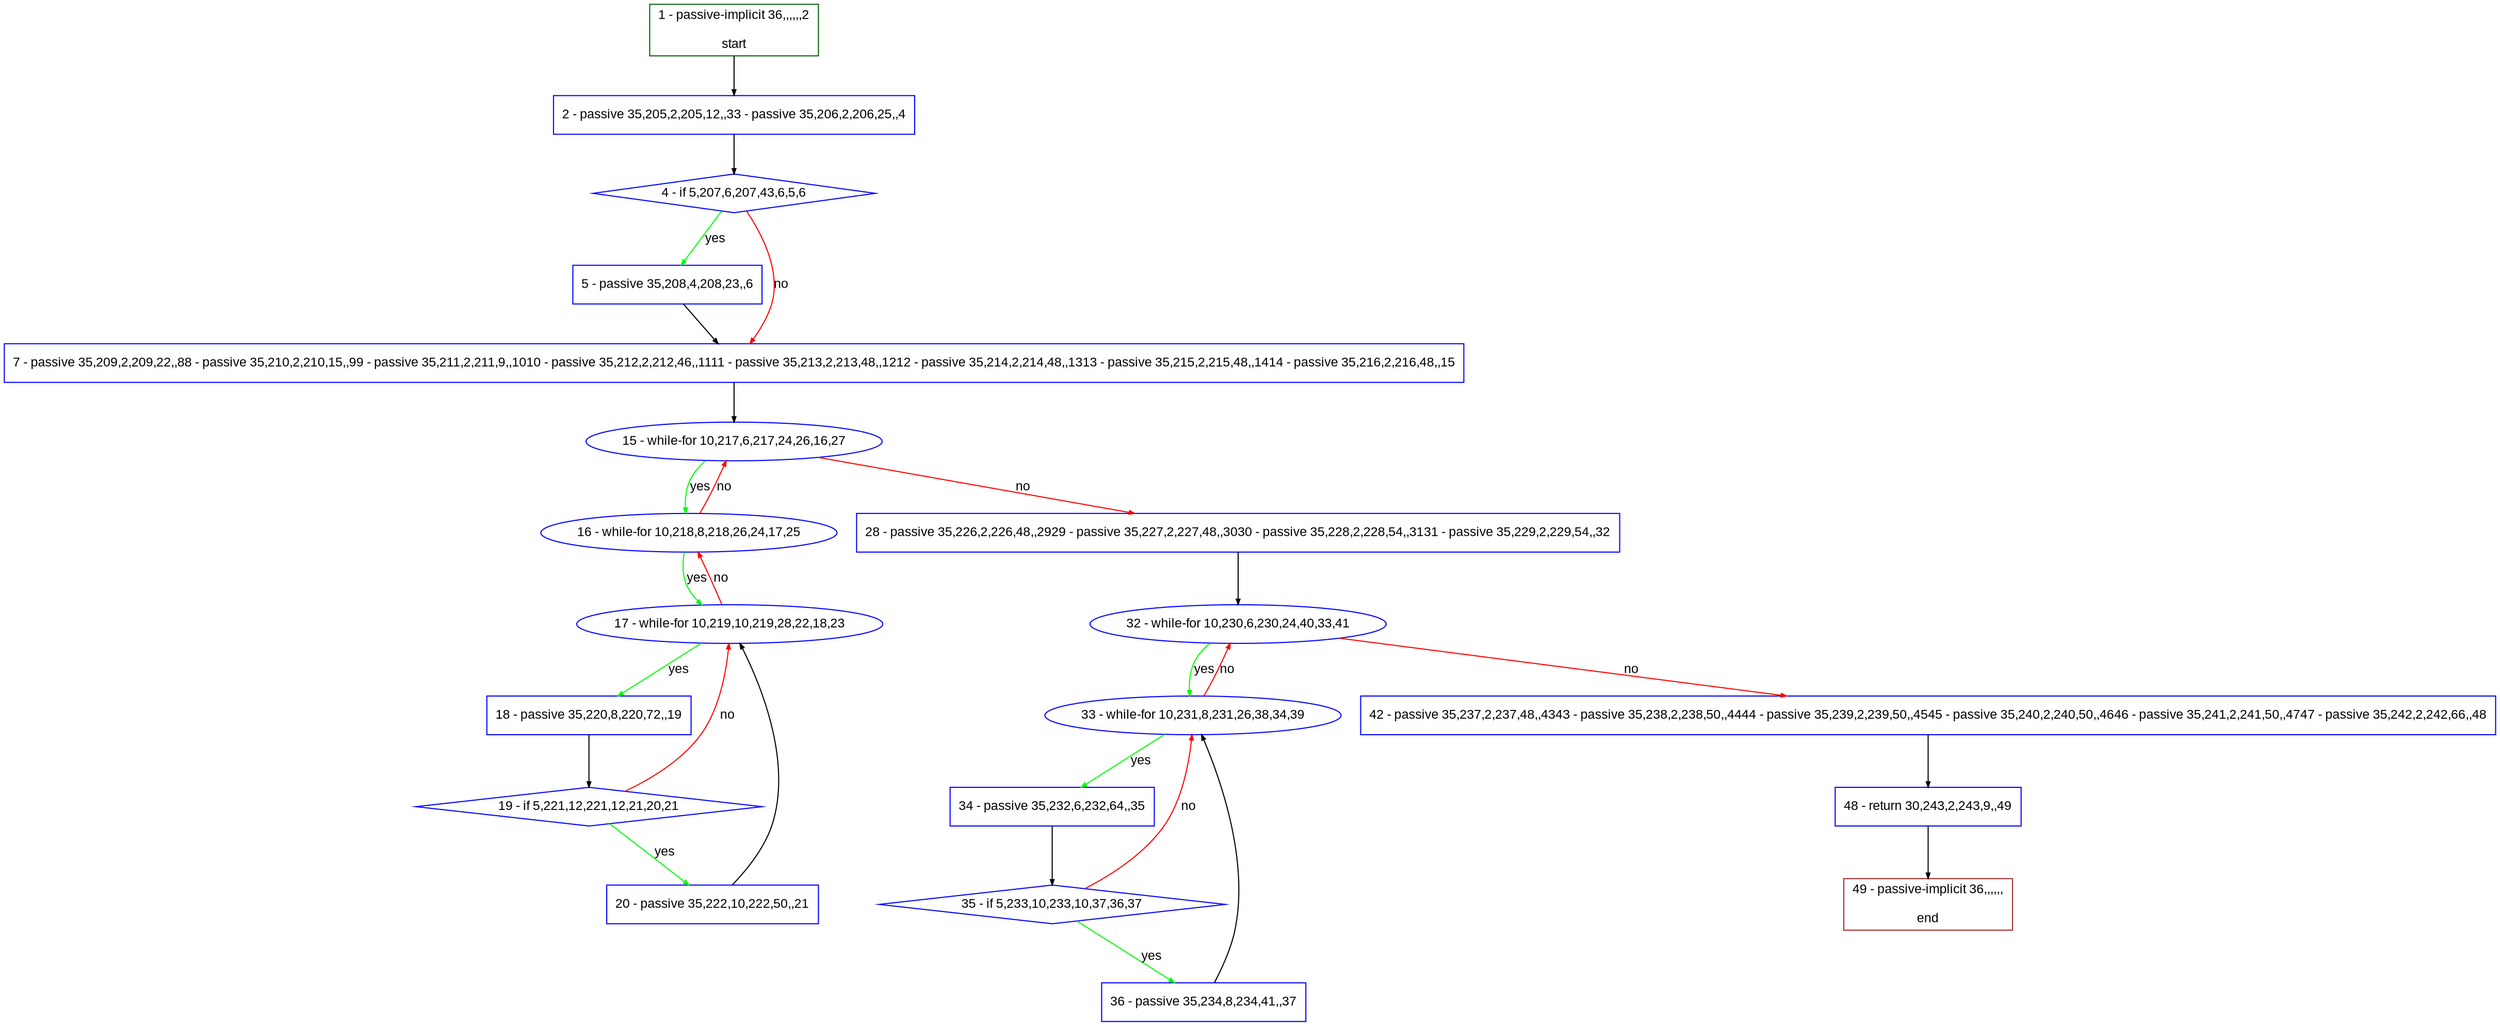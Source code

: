digraph "" {
  graph [pack="true", label="", fontsize="12", packmode="clust", fontname="Arial", fillcolor="#FFFFCC", bgcolor="white", style="rounded,filled", compound="true"];
  node [node_initialized="no", label="", color="grey", fontsize="12", fillcolor="white", fontname="Arial", style="filled", shape="rectangle", compound="true", fixedsize="false"];
  edge [fontcolor="black", arrowhead="normal", arrowtail="none", arrowsize="0.5", ltail="", label="", color="black", fontsize="12", lhead="", fontname="Arial", dir="forward", compound="true"];
  __N1 [label="2 - passive 35,205,2,205,12,,33 - passive 35,206,2,206,25,,4", color="#0000ff", fillcolor="#ffffff", style="filled", shape="box"];
  __N2 [label="1 - passive-implicit 36,,,,,,2\n\nstart", color="#006400", fillcolor="#ffffff", style="filled", shape="box"];
  __N3 [label="4 - if 5,207,6,207,43,6,5,6", color="#0000ff", fillcolor="#ffffff", style="filled", shape="diamond"];
  __N4 [label="5 - passive 35,208,4,208,23,,6", color="#0000ff", fillcolor="#ffffff", style="filled", shape="box"];
  __N5 [label="7 - passive 35,209,2,209,22,,88 - passive 35,210,2,210,15,,99 - passive 35,211,2,211,9,,1010 - passive 35,212,2,212,46,,1111 - passive 35,213,2,213,48,,1212 - passive 35,214,2,214,48,,1313 - passive 35,215,2,215,48,,1414 - passive 35,216,2,216,48,,15", color="#0000ff", fillcolor="#ffffff", style="filled", shape="box"];
  __N6 [label="15 - while-for 10,217,6,217,24,26,16,27", color="#0000ff", fillcolor="#ffffff", style="filled", shape="oval"];
  __N7 [label="16 - while-for 10,218,8,218,26,24,17,25", color="#0000ff", fillcolor="#ffffff", style="filled", shape="oval"];
  __N8 [label="28 - passive 35,226,2,226,48,,2929 - passive 35,227,2,227,48,,3030 - passive 35,228,2,228,54,,3131 - passive 35,229,2,229,54,,32", color="#0000ff", fillcolor="#ffffff", style="filled", shape="box"];
  __N9 [label="17 - while-for 10,219,10,219,28,22,18,23", color="#0000ff", fillcolor="#ffffff", style="filled", shape="oval"];
  __N10 [label="18 - passive 35,220,8,220,72,,19", color="#0000ff", fillcolor="#ffffff", style="filled", shape="box"];
  __N11 [label="19 - if 5,221,12,221,12,21,20,21", color="#0000ff", fillcolor="#ffffff", style="filled", shape="diamond"];
  __N12 [label="20 - passive 35,222,10,222,50,,21", color="#0000ff", fillcolor="#ffffff", style="filled", shape="box"];
  __N13 [label="32 - while-for 10,230,6,230,24,40,33,41", color="#0000ff", fillcolor="#ffffff", style="filled", shape="oval"];
  __N14 [label="33 - while-for 10,231,8,231,26,38,34,39", color="#0000ff", fillcolor="#ffffff", style="filled", shape="oval"];
  __N15 [label="42 - passive 35,237,2,237,48,,4343 - passive 35,238,2,238,50,,4444 - passive 35,239,2,239,50,,4545 - passive 35,240,2,240,50,,4646 - passive 35,241,2,241,50,,4747 - passive 35,242,2,242,66,,48", color="#0000ff", fillcolor="#ffffff", style="filled", shape="box"];
  __N16 [label="34 - passive 35,232,6,232,64,,35", color="#0000ff", fillcolor="#ffffff", style="filled", shape="box"];
  __N17 [label="35 - if 5,233,10,233,10,37,36,37", color="#0000ff", fillcolor="#ffffff", style="filled", shape="diamond"];
  __N18 [label="36 - passive 35,234,8,234,41,,37", color="#0000ff", fillcolor="#ffffff", style="filled", shape="box"];
  __N19 [label="48 - return 30,243,2,243,9,,49", color="#0000ff", fillcolor="#ffffff", style="filled", shape="box"];
  __N20 [label="49 - passive-implicit 36,,,,,,\n\nend", color="#a52a2a", fillcolor="#ffffff", style="filled", shape="box"];
  __N2 -> __N1 [arrowhead="normal", arrowtail="none", color="#000000", label="", dir="forward"];
  __N1 -> __N3 [arrowhead="normal", arrowtail="none", color="#000000", label="", dir="forward"];
  __N3 -> __N4 [arrowhead="normal", arrowtail="none", color="#00ff00", label="yes", dir="forward"];
  __N3 -> __N5 [arrowhead="normal", arrowtail="none", color="#ff0000", label="no", dir="forward"];
  __N4 -> __N5 [arrowhead="normal", arrowtail="none", color="#000000", label="", dir="forward"];
  __N5 -> __N6 [arrowhead="normal", arrowtail="none", color="#000000", label="", dir="forward"];
  __N6 -> __N7 [arrowhead="normal", arrowtail="none", color="#00ff00", label="yes", dir="forward"];
  __N7 -> __N6 [arrowhead="normal", arrowtail="none", color="#ff0000", label="no", dir="forward"];
  __N6 -> __N8 [arrowhead="normal", arrowtail="none", color="#ff0000", label="no", dir="forward"];
  __N7 -> __N9 [arrowhead="normal", arrowtail="none", color="#00ff00", label="yes", dir="forward"];
  __N9 -> __N7 [arrowhead="normal", arrowtail="none", color="#ff0000", label="no", dir="forward"];
  __N9 -> __N10 [arrowhead="normal", arrowtail="none", color="#00ff00", label="yes", dir="forward"];
  __N10 -> __N11 [arrowhead="normal", arrowtail="none", color="#000000", label="", dir="forward"];
  __N11 -> __N9 [arrowhead="normal", arrowtail="none", color="#ff0000", label="no", dir="forward"];
  __N11 -> __N12 [arrowhead="normal", arrowtail="none", color="#00ff00", label="yes", dir="forward"];
  __N12 -> __N9 [arrowhead="normal", arrowtail="none", color="#000000", label="", dir="forward"];
  __N8 -> __N13 [arrowhead="normal", arrowtail="none", color="#000000", label="", dir="forward"];
  __N13 -> __N14 [arrowhead="normal", arrowtail="none", color="#00ff00", label="yes", dir="forward"];
  __N14 -> __N13 [arrowhead="normal", arrowtail="none", color="#ff0000", label="no", dir="forward"];
  __N13 -> __N15 [arrowhead="normal", arrowtail="none", color="#ff0000", label="no", dir="forward"];
  __N14 -> __N16 [arrowhead="normal", arrowtail="none", color="#00ff00", label="yes", dir="forward"];
  __N16 -> __N17 [arrowhead="normal", arrowtail="none", color="#000000", label="", dir="forward"];
  __N17 -> __N14 [arrowhead="normal", arrowtail="none", color="#ff0000", label="no", dir="forward"];
  __N17 -> __N18 [arrowhead="normal", arrowtail="none", color="#00ff00", label="yes", dir="forward"];
  __N18 -> __N14 [arrowhead="normal", arrowtail="none", color="#000000", label="", dir="forward"];
  __N15 -> __N19 [arrowhead="normal", arrowtail="none", color="#000000", label="", dir="forward"];
  __N19 -> __N20 [arrowhead="normal", arrowtail="none", color="#000000", label="", dir="forward"];
}
